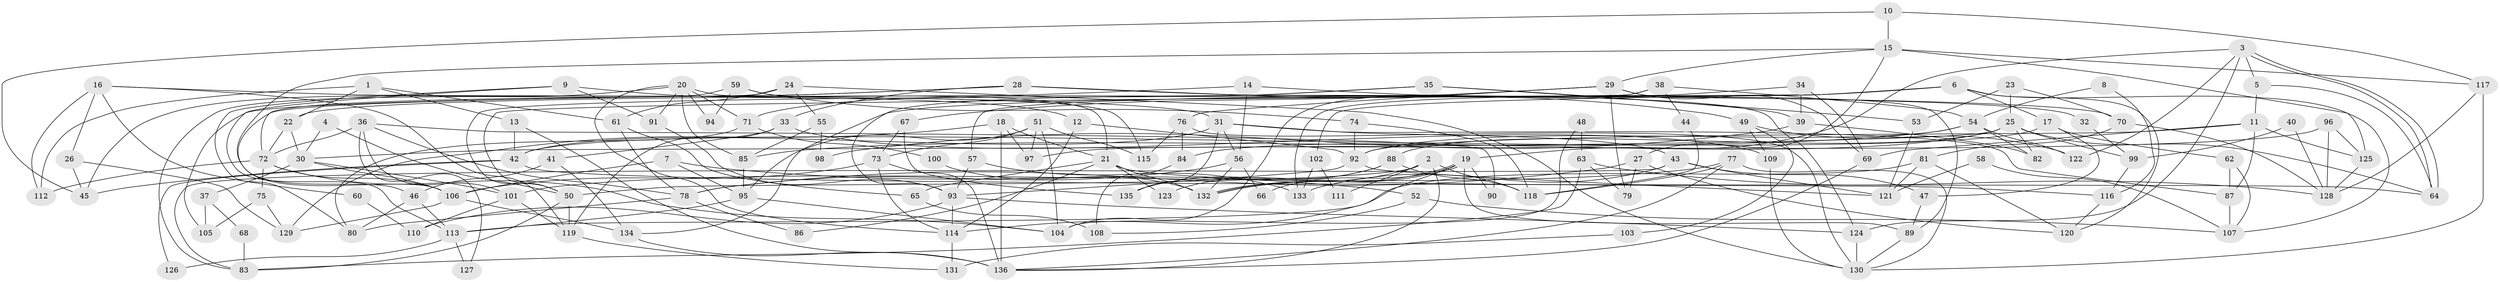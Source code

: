 // coarse degree distribution, {5: 0.1839080459770115, 9: 0.08045977011494253, 6: 0.1724137931034483, 2: 0.14942528735632185, 3: 0.11494252873563218, 4: 0.16091954022988506, 8: 0.05747126436781609, 7: 0.06896551724137931, 11: 0.011494252873563218}
// Generated by graph-tools (version 1.1) at 2025/52/02/27/25 19:52:03]
// undirected, 136 vertices, 272 edges
graph export_dot {
graph [start="1"]
  node [color=gray90,style=filled];
  1;
  2;
  3;
  4;
  5;
  6;
  7;
  8;
  9;
  10;
  11;
  12;
  13;
  14;
  15;
  16;
  17;
  18;
  19;
  20;
  21;
  22;
  23;
  24;
  25;
  26;
  27;
  28;
  29;
  30;
  31;
  32;
  33;
  34;
  35;
  36;
  37;
  38;
  39;
  40;
  41;
  42;
  43;
  44;
  45;
  46;
  47;
  48;
  49;
  50;
  51;
  52;
  53;
  54;
  55;
  56;
  57;
  58;
  59;
  60;
  61;
  62;
  63;
  64;
  65;
  66;
  67;
  68;
  69;
  70;
  71;
  72;
  73;
  74;
  75;
  76;
  77;
  78;
  79;
  80;
  81;
  82;
  83;
  84;
  85;
  86;
  87;
  88;
  89;
  90;
  91;
  92;
  93;
  94;
  95;
  96;
  97;
  98;
  99;
  100;
  101;
  102;
  103;
  104;
  105;
  106;
  107;
  108;
  109;
  110;
  111;
  112;
  113;
  114;
  115;
  116;
  117;
  118;
  119;
  120;
  121;
  122;
  123;
  124;
  125;
  126;
  127;
  128;
  129;
  130;
  131;
  132;
  133;
  134;
  135;
  136;
  1 -- 112;
  1 -- 22;
  1 -- 13;
  1 -- 61;
  2 -- 136;
  2 -- 50;
  2 -- 111;
  2 -- 118;
  2 -- 132;
  3 -- 64;
  3 -- 64;
  3 -- 19;
  3 -- 5;
  3 -- 122;
  3 -- 124;
  4 -- 30;
  4 -- 50;
  5 -- 64;
  5 -- 11;
  6 -- 134;
  6 -- 50;
  6 -- 17;
  6 -- 102;
  6 -- 107;
  6 -- 120;
  7 -- 52;
  7 -- 95;
  7 -- 106;
  8 -- 116;
  8 -- 54;
  9 -- 12;
  9 -- 113;
  9 -- 80;
  9 -- 91;
  10 -- 117;
  10 -- 15;
  10 -- 45;
  11 -- 125;
  11 -- 69;
  11 -- 87;
  11 -- 92;
  12 -- 114;
  12 -- 92;
  13 -- 136;
  13 -- 42;
  14 -- 56;
  14 -- 22;
  14 -- 70;
  15 -- 117;
  15 -- 29;
  15 -- 27;
  15 -- 106;
  15 -- 125;
  16 -- 119;
  16 -- 31;
  16 -- 26;
  16 -- 60;
  16 -- 112;
  17 -- 62;
  17 -- 42;
  17 -- 47;
  18 -- 21;
  18 -- 129;
  18 -- 97;
  18 -- 136;
  19 -- 114;
  19 -- 132;
  19 -- 132;
  19 -- 66;
  19 -- 89;
  19 -- 90;
  20 -- 45;
  20 -- 114;
  20 -- 21;
  20 -- 71;
  20 -- 85;
  20 -- 91;
  20 -- 94;
  21 -- 132;
  21 -- 65;
  21 -- 86;
  21 -- 116;
  21 -- 123;
  22 -- 72;
  22 -- 30;
  23 -- 25;
  23 -- 70;
  23 -- 53;
  24 -- 130;
  24 -- 61;
  24 -- 55;
  24 -- 72;
  25 -- 30;
  25 -- 64;
  25 -- 82;
  25 -- 84;
  25 -- 88;
  25 -- 99;
  26 -- 45;
  26 -- 129;
  27 -- 120;
  27 -- 78;
  27 -- 79;
  28 -- 49;
  28 -- 46;
  28 -- 32;
  28 -- 33;
  28 -- 105;
  28 -- 124;
  29 -- 89;
  29 -- 69;
  29 -- 57;
  29 -- 67;
  29 -- 76;
  29 -- 79;
  30 -- 106;
  30 -- 101;
  30 -- 37;
  31 -- 56;
  31 -- 42;
  31 -- 43;
  31 -- 87;
  31 -- 135;
  32 -- 99;
  33 -- 41;
  33 -- 109;
  33 -- 119;
  34 -- 133;
  34 -- 69;
  34 -- 39;
  35 -- 93;
  35 -- 71;
  35 -- 39;
  35 -- 53;
  36 -- 101;
  36 -- 72;
  36 -- 78;
  36 -- 90;
  36 -- 127;
  37 -- 105;
  37 -- 68;
  38 -- 54;
  38 -- 104;
  38 -- 44;
  38 -- 50;
  39 -- 82;
  39 -- 98;
  40 -- 99;
  40 -- 128;
  41 -- 46;
  41 -- 134;
  42 -- 45;
  42 -- 64;
  42 -- 126;
  43 -- 121;
  43 -- 47;
  43 -- 83;
  43 -- 133;
  44 -- 118;
  46 -- 80;
  46 -- 113;
  47 -- 89;
  48 -- 63;
  48 -- 104;
  49 -- 122;
  49 -- 109;
  49 -- 103;
  50 -- 83;
  50 -- 119;
  51 -- 104;
  51 -- 73;
  51 -- 95;
  51 -- 97;
  51 -- 115;
  52 -- 107;
  52 -- 108;
  53 -- 121;
  54 -- 82;
  54 -- 92;
  54 -- 85;
  54 -- 122;
  55 -- 85;
  55 -- 98;
  56 -- 132;
  56 -- 78;
  56 -- 66;
  57 -- 93;
  57 -- 133;
  58 -- 107;
  58 -- 121;
  59 -- 115;
  59 -- 74;
  59 -- 83;
  59 -- 94;
  60 -- 110;
  61 -- 78;
  61 -- 65;
  62 -- 107;
  62 -- 87;
  63 -- 83;
  63 -- 79;
  63 -- 128;
  65 -- 108;
  67 -- 135;
  67 -- 73;
  68 -- 83;
  69 -- 136;
  70 -- 128;
  70 -- 81;
  71 -- 80;
  71 -- 100;
  72 -- 106;
  72 -- 75;
  72 -- 104;
  72 -- 112;
  73 -- 106;
  73 -- 114;
  73 -- 136;
  74 -- 92;
  74 -- 118;
  75 -- 129;
  75 -- 105;
  76 -- 130;
  76 -- 84;
  76 -- 115;
  77 -- 136;
  77 -- 130;
  77 -- 101;
  77 -- 118;
  78 -- 80;
  78 -- 86;
  81 -- 121;
  81 -- 113;
  81 -- 120;
  84 -- 108;
  85 -- 95;
  87 -- 107;
  88 -- 118;
  88 -- 123;
  88 -- 135;
  89 -- 130;
  91 -- 93;
  92 -- 93;
  92 -- 121;
  93 -- 124;
  93 -- 110;
  93 -- 114;
  95 -- 104;
  95 -- 113;
  96 -- 97;
  96 -- 128;
  96 -- 125;
  99 -- 116;
  100 -- 132;
  101 -- 119;
  101 -- 110;
  102 -- 133;
  102 -- 111;
  103 -- 131;
  106 -- 129;
  106 -- 134;
  109 -- 130;
  113 -- 126;
  113 -- 127;
  114 -- 131;
  116 -- 120;
  117 -- 130;
  117 -- 128;
  119 -- 131;
  124 -- 130;
  125 -- 128;
  134 -- 136;
}
